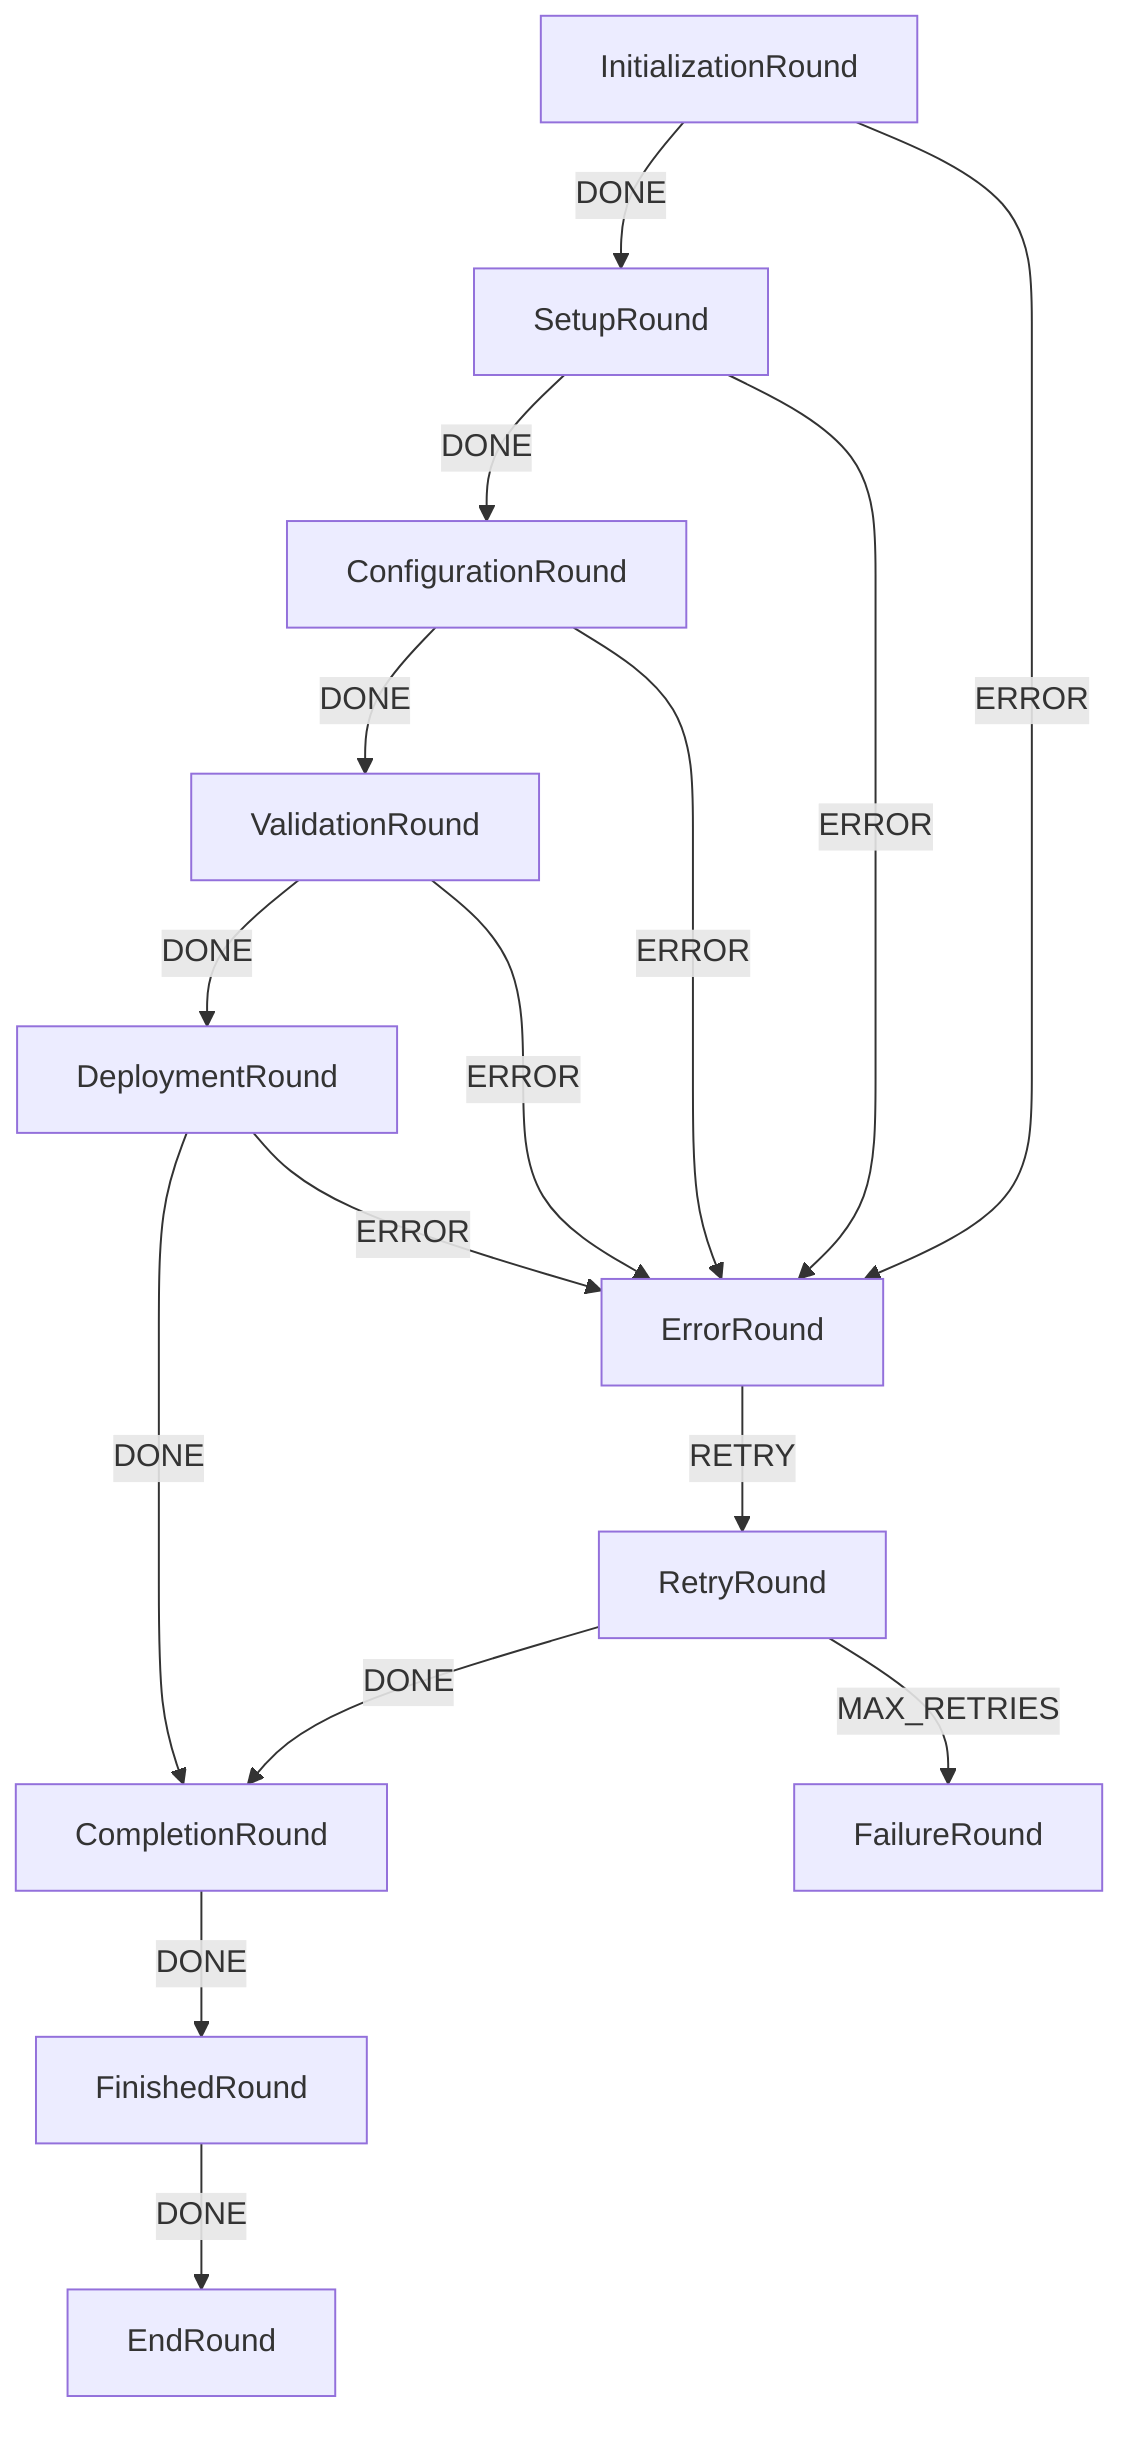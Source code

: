 graph TD
  InitializationRound
  CompletionRound
  FinishedRound
  SetupRound
  InitializationRound
  RetryRound
  FailureRound
  EndRound
  ValidationRound
  ErrorRound
  DeploymentRound
  ConfigurationRound
  InitializationRound -->|DONE| SetupRound
  SetupRound -->|DONE| ConfigurationRound
  ConfigurationRound -->|DONE| ValidationRound
  ValidationRound -->|DONE| DeploymentRound
  DeploymentRound -->|DONE| CompletionRound
  InitializationRound -->|ERROR| ErrorRound
  SetupRound -->|ERROR| ErrorRound
  ConfigurationRound -->|ERROR| ErrorRound
  ValidationRound -->|ERROR| ErrorRound
  DeploymentRound -->|ERROR| ErrorRound
  ErrorRound -->|RETRY| RetryRound
  RetryRound -->|DONE| CompletionRound
  RetryRound -->|MAX_RETRIES| FailureRound
  CompletionRound -->|DONE| FinishedRound
  FinishedRound -->|DONE| EndRound